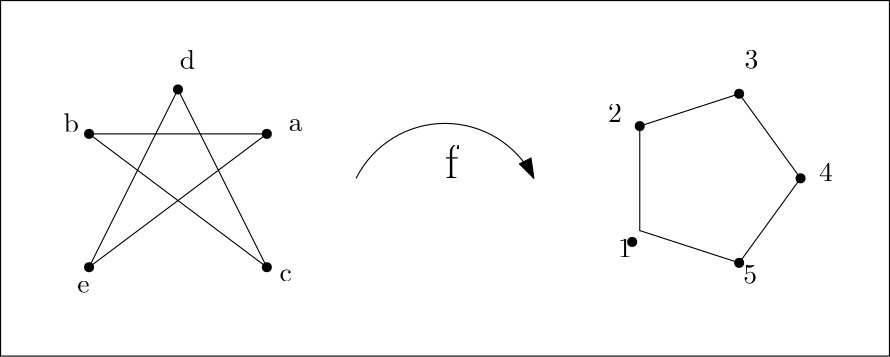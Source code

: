 <?xml version="1.0"?>
<!DOCTYPE ipe SYSTEM "ipe.dtd">
<ipe version="70005" creator="Ipe 7.1.4">
<info created="D:20140426180929" modified="D:20140426180929"/>
<ipestyle name="basic">
<symbol name="arrow/arc(spx)">
<path stroke="sym-stroke" fill="sym-stroke" pen="sym-pen">
0 0 m
-1 0.333 l
-1 -0.333 l
h
</path>
</symbol>
<symbol name="arrow/farc(spx)">
<path stroke="sym-stroke" fill="white" pen="sym-pen">
0 0 m
-1 0.333 l
-1 -0.333 l
h
</path>
</symbol>
<symbol name="mark/circle(sx)" transformations="translations">
<path fill="sym-stroke">
0.6 0 0 0.6 0 0 e
0.4 0 0 0.4 0 0 e
</path>
</symbol>
<symbol name="mark/disk(sx)" transformations="translations">
<path fill="sym-stroke">
0.6 0 0 0.6 0 0 e
</path>
</symbol>
<symbol name="mark/fdisk(sfx)" transformations="translations">
<group>
<path fill="sym-fill">
0.5 0 0 0.5 0 0 e
</path>
<path fill="sym-stroke" fillrule="eofill">
0.6 0 0 0.6 0 0 e
0.4 0 0 0.4 0 0 e
</path>
</group>
</symbol>
<symbol name="mark/box(sx)" transformations="translations">
<path fill="sym-stroke" fillrule="eofill">
-0.6 -0.6 m
0.6 -0.6 l
0.6 0.6 l
-0.6 0.6 l
h
-0.4 -0.4 m
0.4 -0.4 l
0.4 0.4 l
-0.4 0.4 l
h
</path>
</symbol>
<symbol name="mark/square(sx)" transformations="translations">
<path fill="sym-stroke">
-0.6 -0.6 m
0.6 -0.6 l
0.6 0.6 l
-0.6 0.6 l
h
</path>
</symbol>
<symbol name="mark/fsquare(sfx)" transformations="translations">
<group>
<path fill="sym-fill">
-0.5 -0.5 m
0.5 -0.5 l
0.5 0.5 l
-0.5 0.5 l
h
</path>
<path fill="sym-stroke" fillrule="eofill">
-0.6 -0.6 m
0.6 -0.6 l
0.6 0.6 l
-0.6 0.6 l
h
-0.4 -0.4 m
0.4 -0.4 l
0.4 0.4 l
-0.4 0.4 l
h
</path>
</group>
</symbol>
<symbol name="mark/cross(sx)" transformations="translations">
<group>
<path fill="sym-stroke">
-0.43 -0.57 m
0.57 0.43 l
0.43 0.57 l
-0.57 -0.43 l
h
</path>
<path fill="sym-stroke">
-0.43 0.57 m
0.57 -0.43 l
0.43 -0.57 l
-0.57 0.43 l
h
</path>
</group>
</symbol>
<symbol name="arrow/fnormal(spx)">
<path stroke="sym-stroke" fill="white" pen="sym-pen">
0 0 m
-1 0.333 l
-1 -0.333 l
h
</path>
</symbol>
<symbol name="arrow/pointed(spx)">
<path stroke="sym-stroke" fill="sym-stroke" pen="sym-pen">
0 0 m
-1 0.333 l
-0.8 0 l
-1 -0.333 l
h
</path>
</symbol>
<symbol name="arrow/fpointed(spx)">
<path stroke="sym-stroke" fill="white" pen="sym-pen">
0 0 m
-1 0.333 l
-0.8 0 l
-1 -0.333 l
h
</path>
</symbol>
<symbol name="arrow/linear(spx)">
<path stroke="sym-stroke" pen="sym-pen">
-1 0.333 m
0 0 l
-1 -0.333 l
</path>
</symbol>
<symbol name="arrow/fdouble(spx)">
<path stroke="sym-stroke" fill="white" pen="sym-pen">
0 0 m
-1 0.333 l
-1 -0.333 l
h
-1 0 m
-2 0.333 l
-2 -0.333 l
h
</path>
</symbol>
<symbol name="arrow/double(spx)">
<path stroke="sym-stroke" fill="sym-stroke" pen="sym-pen">
0 0 m
-1 0.333 l
-1 -0.333 l
h
-1 0 m
-2 0.333 l
-2 -0.333 l
h
</path>
</symbol>
<pen name="heavier" value="0.8"/>
<pen name="fat" value="1.2"/>
<pen name="ultrafat" value="2"/>
<symbolsize name="large" value="5"/>
<symbolsize name="small" value="2"/>
<symbolsize name="tiny" value="1.1"/>
<arrowsize name="large" value="10"/>
<arrowsize name="small" value="5"/>
<arrowsize name="tiny" value="3"/>
<color name="red" value="1 0 0"/>
<color name="green" value="0 1 0"/>
<color name="blue" value="0 0 1"/>
<color name="yellow" value="1 1 0"/>
<color name="orange" value="1 0.647 0"/>
<color name="gold" value="1 0.843 0"/>
<color name="purple" value="0.627 0.125 0.941"/>
<color name="gray" value="0.745"/>
<color name="brown" value="0.647 0.165 0.165"/>
<color name="navy" value="0 0 0.502"/>
<color name="pink" value="1 0.753 0.796"/>
<color name="seagreen" value="0.18 0.545 0.341"/>
<color name="turquoise" value="0.251 0.878 0.816"/>
<color name="violet" value="0.933 0.51 0.933"/>
<color name="darkblue" value="0 0 0.545"/>
<color name="darkcyan" value="0 0.545 0.545"/>
<color name="darkgray" value="0.663"/>
<color name="darkgreen" value="0 0.392 0"/>
<color name="darkmagenta" value="0.545 0 0.545"/>
<color name="darkorange" value="1 0.549 0"/>
<color name="darkred" value="0.545 0 0"/>
<color name="lightblue" value="0.678 0.847 0.902"/>
<color name="lightcyan" value="0.878 1 1"/>
<color name="lightgray" value="0.827"/>
<color name="lightgreen" value="0.565 0.933 0.565"/>
<color name="lightyellow" value="1 1 0.878"/>
<dashstyle name="dashed" value="[4] 0"/>
<dashstyle name="dotted" value="[1 3] 0"/>
<dashstyle name="dash dotted" value="[4 2 1 2] 0"/>
<dashstyle name="dash dot dotted" value="[4 2 1 2 1 2] 0"/>
<textsize name="large" value="\large"/>
<textsize name="Large" value="\Large"/>
<textsize name="LARGE" value="\LARGE"/>
<textsize name="huge" value="\huge"/>
<textsize name="Huge" value="\Huge"/>
<textsize name="small" value="\small"/>
<textsize name="footnote" value="\footnotesize"/>
<textsize name="tiny" value="\tiny"/>
<textstyle name="center" begin="\begin{center}" end="\end{center}"/>
<textstyle name="itemize" begin="\begin{itemize}" end="\end{itemize}"/>
<textstyle name="item" begin="\begin{itemize}\item{}" end="\end{itemize}"/>
<gridsize name="4 pts" value="4"/>
<gridsize name="8 pts (~3 mm)" value="8"/>
<gridsize name="16 pts (~6 mm)" value="16"/>
<gridsize name="32 pts (~12 mm)" value="32"/>
<gridsize name="10 pts (~3.5 mm)" value="10"/>
<gridsize name="20 pts (~7 mm)" value="20"/>
<gridsize name="14 pts (~5 mm)" value="14"/>
<gridsize name="28 pts (~10 mm)" value="28"/>
<gridsize name="56 pts (~20 mm)" value="56"/>
<anglesize name="90 deg" value="90"/>
<anglesize name="60 deg" value="60"/>
<anglesize name="45 deg" value="45"/>
<anglesize name="30 deg" value="30"/>
<anglesize name="22.5 deg" value="22.5"/>
<tiling name="falling" angle="-60" step="4" width="1"/>
<tiling name="rising" angle="30" step="4" width="1"/>
</ipestyle>
<page>
<layer name="alpha"/>
<view layers="alpha" active="alpha"/>
<path layer="alpha" matrix="1 0 0 1 63.8616 -16" stroke="black">
160 512 m
96 512 l
160 464 l
128 528 l
96 464 l
160 512 l
h
</path>
<use matrix="1 0 0 1 63.8616 -16" name="mark/disk(sx)" pos="160 512" size="normal" stroke="black"/>
<use matrix="1 0 0 1 63.8616 -16" name="mark/disk(sx)" pos="128 528" size="normal" stroke="black"/>
<use matrix="1 0 0 1 63.8616 -16" name="mark/disk(sx)" pos="96 512" size="normal" stroke="black"/>
<use matrix="1 0 0 1 63.8616 -16" name="mark/disk(sx)" pos="96 464" size="normal" stroke="black"/>
<use matrix="1 0 0 1 63.8616 -16" name="mark/disk(sx)" pos="160 464" size="normal" stroke="black"/>
<text matrix="1 0 0 1 63.8616 -16" transformations="translations" pos="167.774 513.07" stroke="black" type="label" width="8.302" height="4.289" depth="0" valign="baseline">a
</text>
<text matrix="1 0 0 1 63.8616 -16" transformations="translations" pos="86.7549 512.614" stroke="black" type="label" width="5.535" height="6.918" depth="0" valign="baseline">b</text>
<text matrix="1 0 0 1 63.8616 -16" transformations="translations" pos="164.588 458.905" stroke="black" type="label" width="4.428" height="4.289" depth="0" valign="baseline">c</text>
<text matrix="1 0 0 1 63.8616 -16" transformations="translations" pos="128.63 535.373" stroke="black" type="label" width="5.535" height="6.918" depth="0" valign="baseline">d</text>
<text matrix="1 0 0 1 62.9513 -20.0965" transformations="translations" pos="92.6721 458.905" stroke="black" type="label" width="4.428" height="4.289" depth="0" valign="baseline">e</text>
<path matrix="1 0 0 1 0 -16" stroke="black" arrow="normal/normal">
256 496 m
35.7771 0 0 -35.7771 288 480 320 496 a
</path>
<text matrix="1 0 0 1 0 -16" transformations="translations" pos="288 496" stroke="black" type="label" width="4.747" height="11.955" depth="0" valign="baseline" size="LARGE">f</text>
<path stroke="black">
416 480 m
393.889 510.434 l
358.111 498.809 l
358.111 461.191 l
393.889 449.566 l
h
</path>
<use name="mark/disk(sx)" pos="358.111 498.809" size="normal" stroke="black"/>
<use name="mark/disk(sx)" pos="393.889 510.434" size="normal" stroke="black"/>
<use name="mark/disk(sx)" pos="416 480" size="normal" stroke="black"/>
<use name="mark/disk(sx)" pos="393.889 449.566" size="normal" stroke="black"/>
<use matrix="1 0 0 1 -2.731 -4.0965" name="mark/disk(sx)" pos="358.111 461.191" size="normal" stroke="black"/>
<text matrix="1 0 0 1 -2.731 -4.0965" transformations="translations" pos="353.027 455.719" stroke="black" type="label" width="4.981" height="6.42" depth="0" valign="baseline">1</text>
<text transformations="translations" pos="346.655 500.325" stroke="black" type="label" width="4.981" height="6.42" depth="0" valign="baseline">2</text>
<text transformations="translations" pos="395.813 519.442" stroke="black" type="label" width="4.981" height="6.42" depth="0" valign="baseline">3</text>
<text transformations="translations" pos="422.667 478.932" stroke="black" type="label" width="4.981" height="6.42" depth="0" valign="baseline">4</text>
<text transformations="translations" pos="395.358 442.064" stroke="black" type="label" width="4.981" height="6.42" depth="0" valign="baseline">5</text>
<path stroke="black">
128 544 m
128 416 l
448 416 l
448 544 l
h
</path>
</page>
</ipe>
